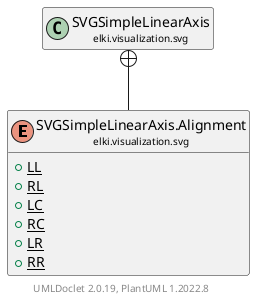 @startuml
    remove .*\.(Instance|Par|Parameterizer|Factory)$
    set namespaceSeparator none
    hide empty fields
    hide empty methods

    enum "<size:14>SVGSimpleLinearAxis.Alignment\n<size:10>elki.visualization.svg" as elki.visualization.svg.SVGSimpleLinearAxis.Alignment [[SVGSimpleLinearAxis.Alignment.html]] {
        {static} +LL
        {static} +RL
        {static} +LC
        {static} +RC
        {static} +LR
        {static} +RR
    }

    class "<size:14>SVGSimpleLinearAxis\n<size:10>elki.visualization.svg" as elki.visualization.svg.SVGSimpleLinearAxis [[SVGSimpleLinearAxis.html]]

    elki.visualization.svg.SVGSimpleLinearAxis +-- elki.visualization.svg.SVGSimpleLinearAxis.Alignment

    center footer UMLDoclet 2.0.19, PlantUML 1.2022.8
@enduml
